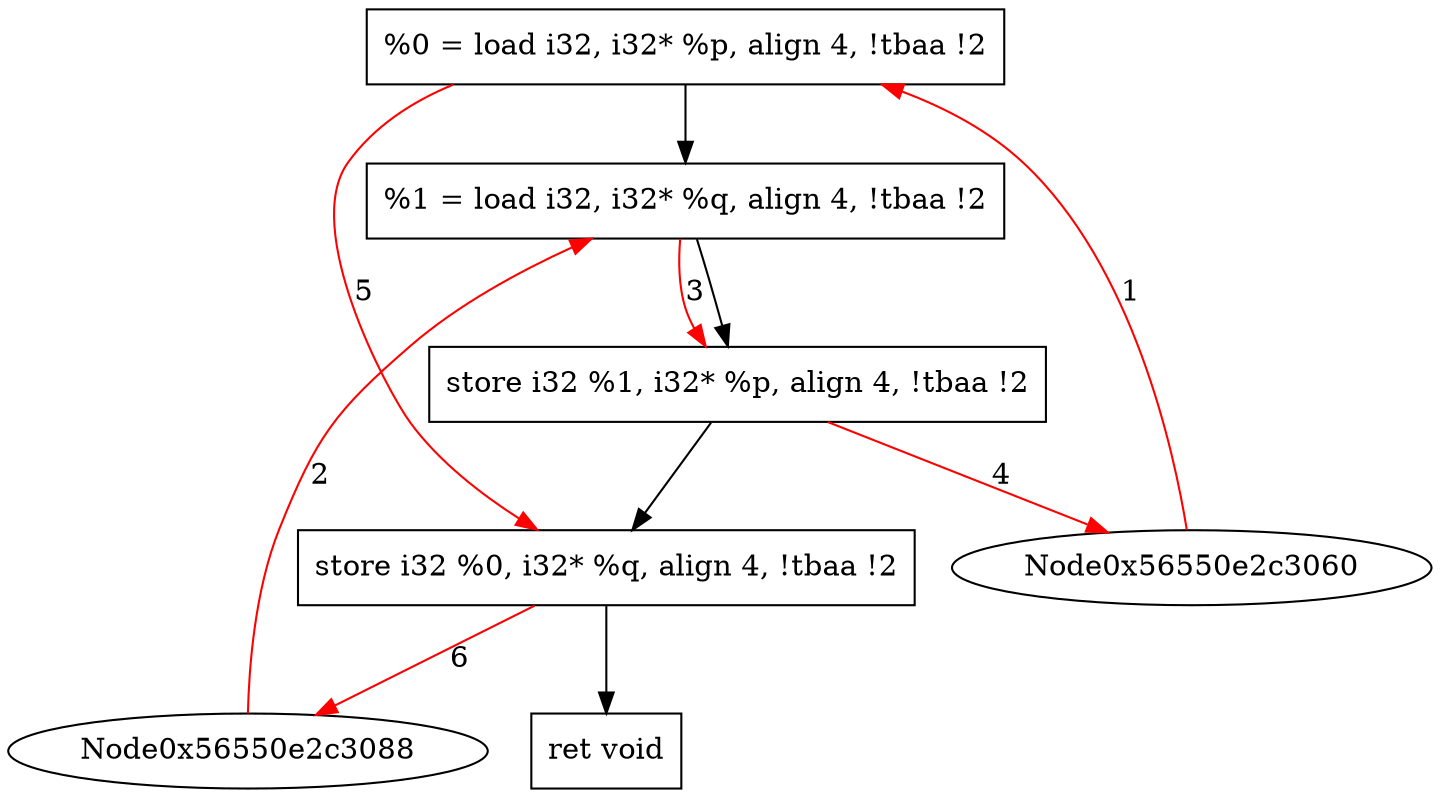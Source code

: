 digraph "CDFG for'func' function" {
	Node0x56550e2c3248[shape=record, label="  %0 = load i32, i32* %p, align 4, !tbaa !2"]
	Node0x56550e2c4158[shape=record, label="  %1 = load i32, i32* %q, align 4, !tbaa !2"]
	Node0x56550e2c4800[shape=record, label="  store i32 %1, i32* %p, align 4, !tbaa !2"]
	Node0x56550e2c4880[shape=record, label="  store i32 %0, i32* %q, align 4, !tbaa !2"]
	Node0x56550e2c48d0[shape=record, label="  ret void"]
	Node0x56550e2c3248 -> Node0x56550e2c4158
	Node0x56550e2c4158 -> Node0x56550e2c4800
	Node0x56550e2c4800 -> Node0x56550e2c4880
	Node0x56550e2c4880 -> Node0x56550e2c48d0
edge [color=red]
	Node0x56550e2c3060 -> Node0x56550e2c3248[label="1"]
	Node0x56550e2c3088 -> Node0x56550e2c4158[label="2"]
	Node0x56550e2c4158 -> Node0x56550e2c4800[label="3"]
	Node0x56550e2c4800 -> Node0x56550e2c3060[label="4"]
	Node0x56550e2c3248 -> Node0x56550e2c4880[label="5"]
	Node0x56550e2c4880 -> Node0x56550e2c3088[label="6"]
}
